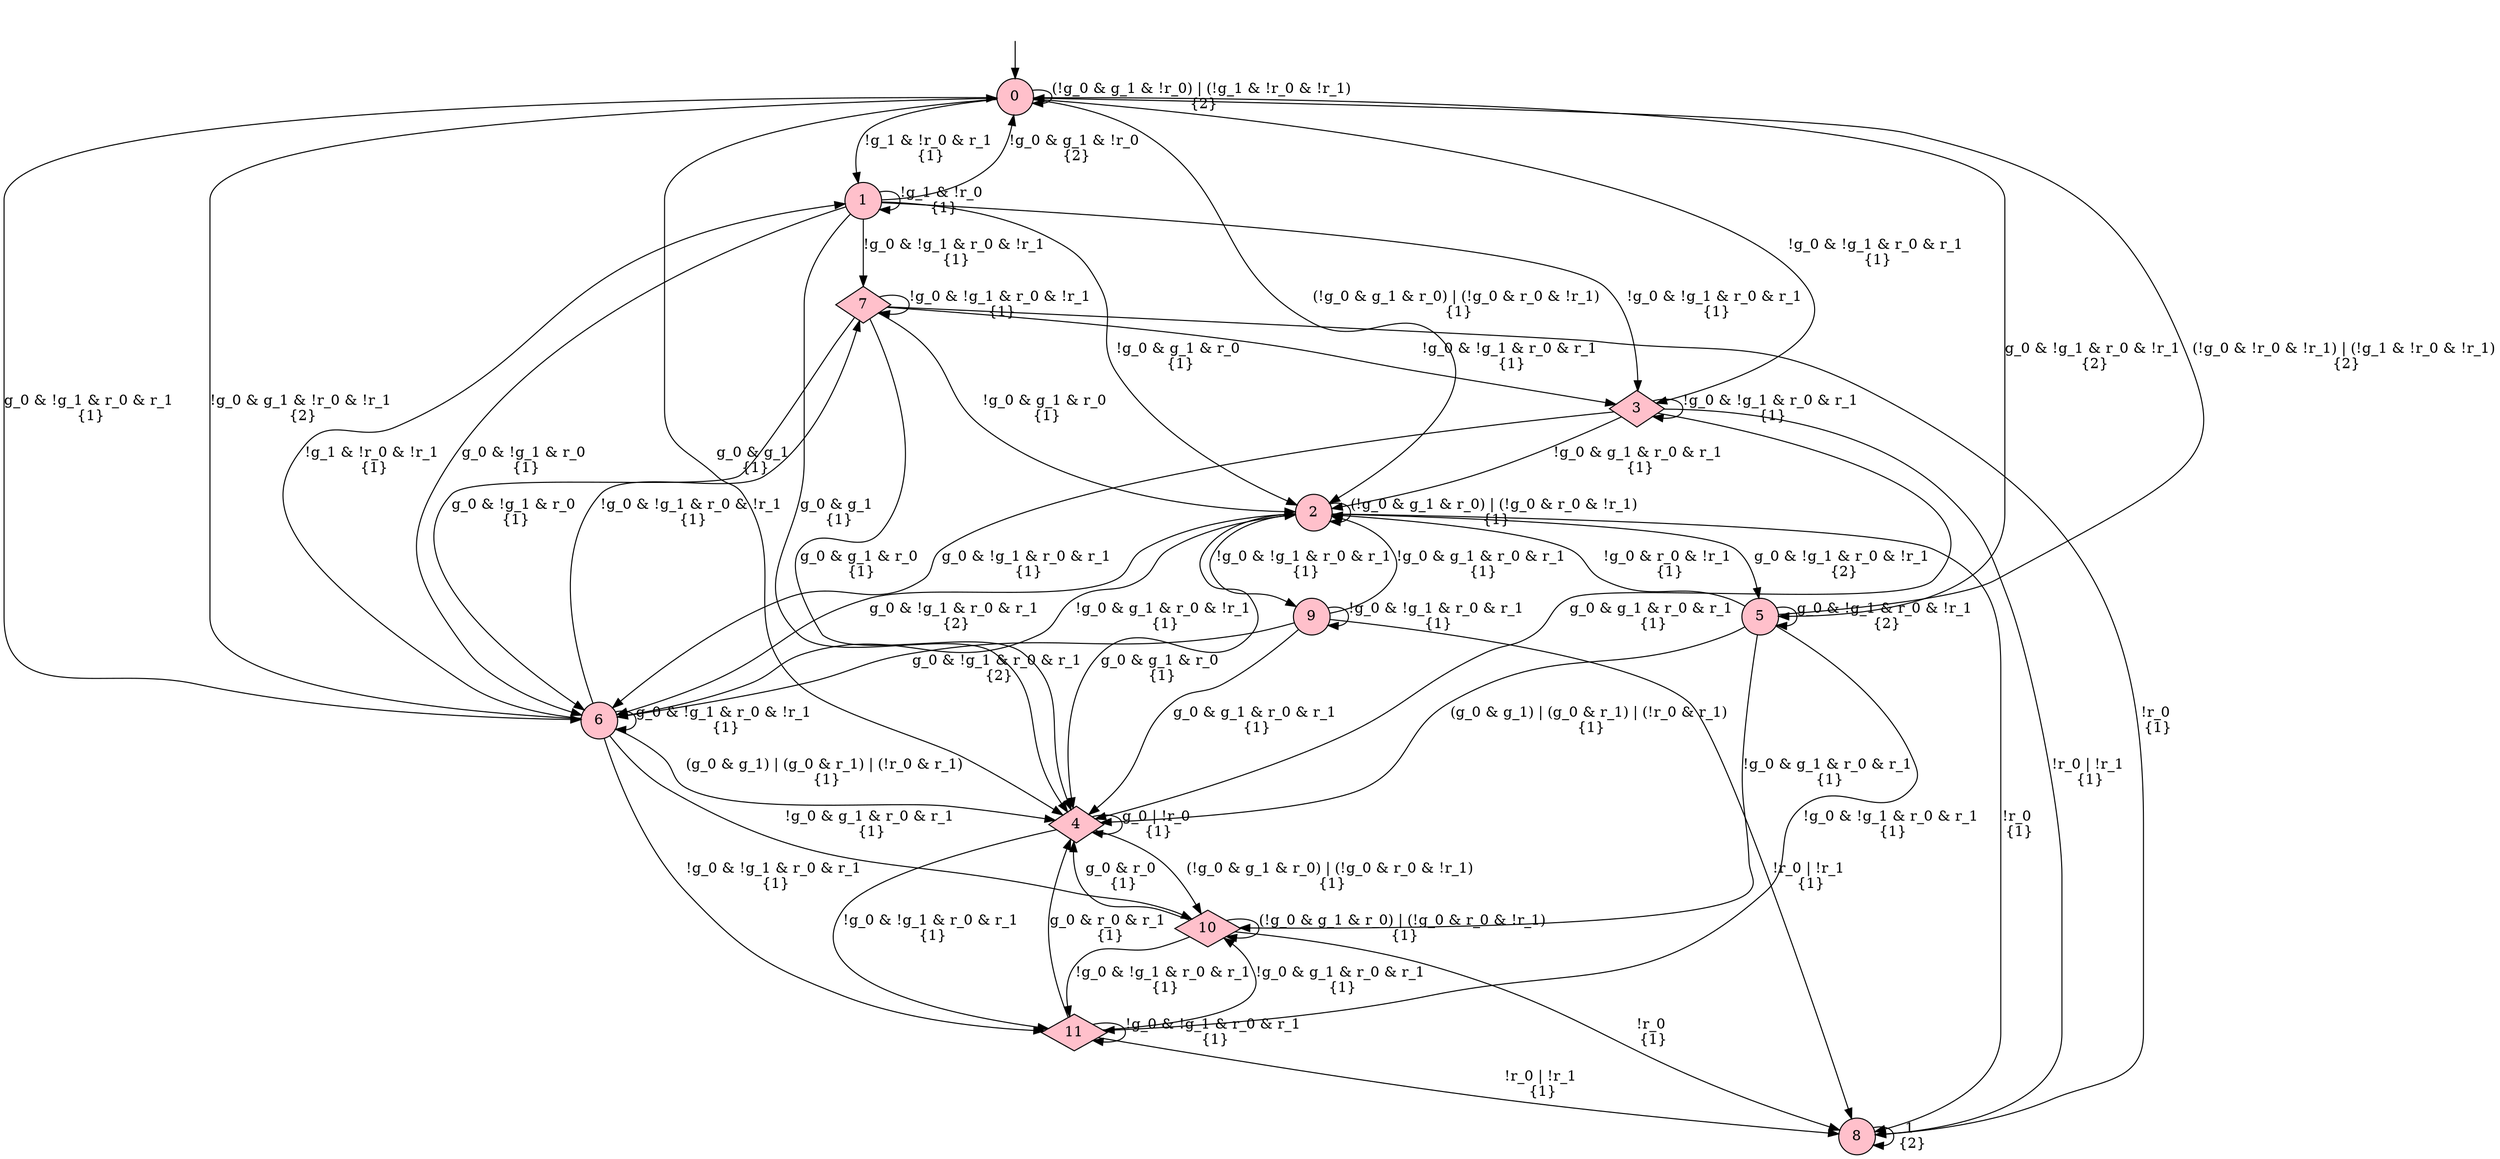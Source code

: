 digraph G {
    start [shape="none", label=""];
    start -> 0;
    0 [shape="circle", peripheries=1, style="filled", fillcolor="pink"];
    1 [shape="circle", peripheries=1, style="filled", fillcolor="pink"];
    2 [shape="circle", peripheries=1, style="filled", fillcolor="pink"];
    3 [shape="diamond", peripheries=1, style="filled", fillcolor="pink"];
    4 [shape="diamond", peripheries=1, style="filled", fillcolor="pink"];
    5 [shape="circle", peripheries=1, style="filled", fillcolor="pink"];
    6 [shape="circle", peripheries=1, style="filled", fillcolor="pink"];
    7 [shape="diamond", peripheries=1, style="filled", fillcolor="pink"];
    8 [shape="circle", peripheries=1, style="filled", fillcolor="pink"];
    9 [shape="circle", peripheries=1, style="filled", fillcolor="pink"];
    10 [shape="diamond", peripheries=1, style="filled", fillcolor="pink"];
    11 [shape="diamond", peripheries=1, style="filled", fillcolor="pink"];
    0 -> 0 [label="(!g_0 & g_1 & !r_0) | (!g_1 & !r_0 & !r_1)\n {2}"];
    0 -> 1 [label="!g_1 & !r_0 & r_1\n {1}"];
    0 -> 2 [label="(!g_0 & g_1 & r_0) | (!g_0 & r_0 & !r_1)\n {1}"];
    0 -> 3 [label="!g_0 & !g_1 & r_0 & r_1\n {1}"];
    0 -> 4 [label="g_0 & g_1\n {1}"];
    0 -> 5 [label="g_0 & !g_1 & r_0 & !r_1\n {2}"];
    0 -> 6 [label="g_0 & !g_1 & r_0 & r_1\n {1}"];
    1 -> 0 [label="!g_0 & g_1 & !r_0\n {2}"];
    1 -> 1 [label="!g_1 & !r_0\n {1}"];
    1 -> 2 [label="!g_0 & g_1 & r_0\n {1}"];
    1 -> 3 [label="!g_0 & !g_1 & r_0 & r_1\n {1}"];
    1 -> 4 [label="g_0 & g_1\n {1}"];
    1 -> 6 [label="g_0 & !g_1 & r_0\n {1}"];
    1 -> 7 [label="!g_0 & !g_1 & r_0 & !r_1\n {1}"];
    2 -> 2 [label="(!g_0 & g_1 & r_0) | (!g_0 & r_0 & !r_1)\n {1}"];
    2 -> 4 [label="g_0 & g_1 & r_0\n {1}"];
    2 -> 5 [label="g_0 & !g_1 & r_0 & !r_1\n {2}"];
    2 -> 6 [label="g_0 & !g_1 & r_0 & r_1\n {2}"];
    2 -> 8 [label="!r_0\n {1}"];
    2 -> 9 [label="!g_0 & !g_1 & r_0 & r_1\n {1}"];
    3 -> 2 [label="!g_0 & g_1 & r_0 & r_1\n {1}"];
    3 -> 3 [label="!g_0 & !g_1 & r_0 & r_1\n {1}"];
    3 -> 4 [label="g_0 & g_1 & r_0 & r_1\n {1}"];
    3 -> 6 [label="g_0 & !g_1 & r_0 & r_1\n {1}"];
    3 -> 8 [label="!r_0 | !r_1\n {1}"];
    4 -> 4 [label="g_0 | !r_0\n {1}"];
    4 -> 10 [label="(!g_0 & g_1 & r_0) | (!g_0 & r_0 & !r_1)\n {1}"];
    4 -> 11 [label="!g_0 & !g_1 & r_0 & r_1\n {1}"];
    5 -> 0 [label="(!g_0 & !r_0 & !r_1) | (!g_1 & !r_0 & !r_1)\n {2}"];
    5 -> 2 [label="!g_0 & r_0 & !r_1\n {1}"];
    5 -> 4 [label="(g_0 & g_1) | (g_0 & r_1) | (!r_0 & r_1)\n {1}"];
    5 -> 5 [label="g_0 & !g_1 & r_0 & !r_1\n {2}"];
    5 -> 10 [label="!g_0 & g_1 & r_0 & r_1\n {1}"];
    5 -> 11 [label="!g_0 & !g_1 & r_0 & r_1\n {1}"];
    6 -> 0 [label="!g_0 & g_1 & !r_0 & !r_1\n {2}"];
    6 -> 1 [label="!g_1 & !r_0 & !r_1\n {1}"];
    6 -> 2 [label="!g_0 & g_1 & r_0 & !r_1\n {1}"];
    6 -> 4 [label="(g_0 & g_1) | (g_0 & r_1) | (!r_0 & r_1)\n {1}"];
    6 -> 6 [label="g_0 & !g_1 & r_0 & !r_1\n {1}"];
    6 -> 7 [label="!g_0 & !g_1 & r_0 & !r_1\n {1}"];
    6 -> 10 [label="!g_0 & g_1 & r_0 & r_1\n {1}"];
    6 -> 11 [label="!g_0 & !g_1 & r_0 & r_1\n {1}"];
    7 -> 2 [label="!g_0 & g_1 & r_0\n {1}"];
    7 -> 3 [label="!g_0 & !g_1 & r_0 & r_1\n {1}"];
    7 -> 4 [label="g_0 & g_1 & r_0\n {1}"];
    7 -> 6 [label="g_0 & !g_1 & r_0\n {1}"];
    7 -> 7 [label="!g_0 & !g_1 & r_0 & !r_1\n {1}"];
    7 -> 8 [label="!r_0\n {1}"];
    8 -> 8 [label="1\n {2}"];
    9 -> 2 [label="!g_0 & g_1 & r_0 & r_1\n {1}"];
    9 -> 4 [label="g_0 & g_1 & r_0 & r_1\n {1}"];
    9 -> 6 [label="g_0 & !g_1 & r_0 & r_1\n {2}"];
    9 -> 8 [label="!r_0 | !r_1\n {1}"];
    9 -> 9 [label="!g_0 & !g_1 & r_0 & r_1\n {1}"];
    10 -> 4 [label="g_0 & r_0\n {1}"];
    10 -> 8 [label="!r_0\n {1}"];
    10 -> 10 [label="(!g_0 & g_1 & r_0) | (!g_0 & r_0 & !r_1)\n {1}"];
    10 -> 11 [label="!g_0 & !g_1 & r_0 & r_1\n {1}"];
    11 -> 4 [label="g_0 & r_0 & r_1\n {1}"];
    11 -> 8 [label="!r_0 | !r_1\n {1}"];
    11 -> 10 [label="!g_0 & g_1 & r_0 & r_1\n {1}"];
    11 -> 11 [label="!g_0 & !g_1 & r_0 & r_1\n {1}"];
}
